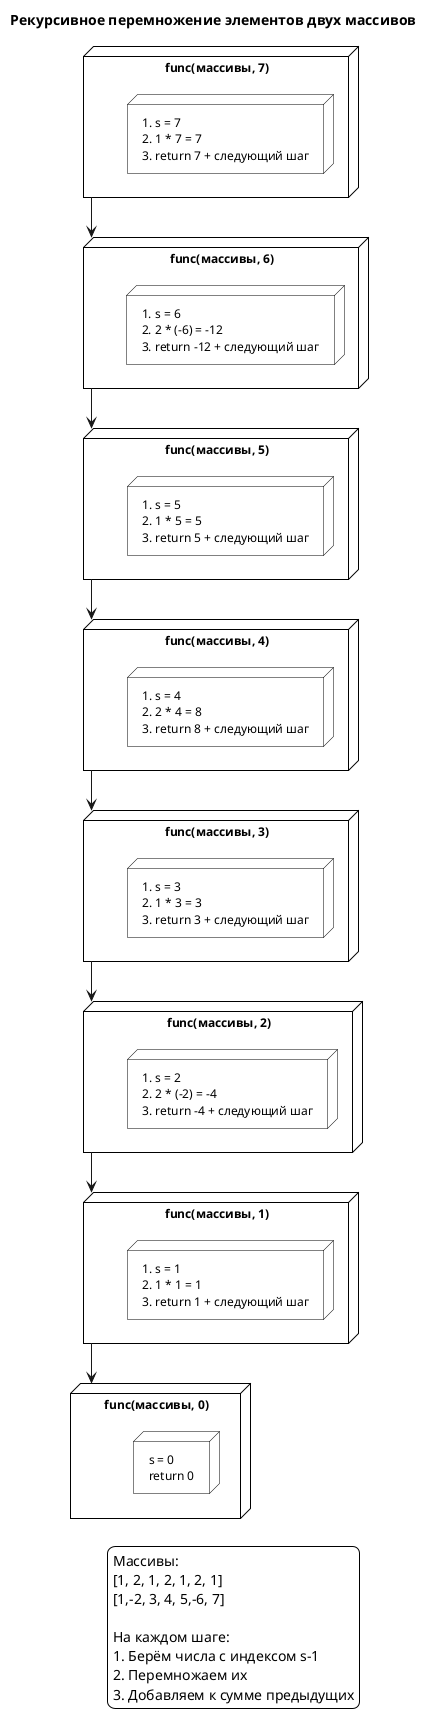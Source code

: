 @startuml
title Рекурсивное перемножение элементов двух массивов
skinparam backgroundColor white
skinparam node {
    BackgroundColor white
    BorderColor black
    FontSize 12
}

node "func(массивы, 7)" as call1 {
    node "1. s = 7\n2. 1 * 7 = 7\n3. return 7 + следующий шаг" as step1
}

node "func(массивы, 6)" as call2 {
    node "1. s = 6\n2. 2 * (-6) = -12\n3. return -12 + следующий шаг" as step2
}

node "func(массивы, 5)" as call3 {
    node "1. s = 5\n2. 1 * 5 = 5\n3. return 5 + следующий шаг" as step3
}

node "func(массивы, 4)" as call4 {
    node "1. s = 4\n2. 2 * 4 = 8\n3. return 8 + следующий шаг" as step4
}

node "func(массивы, 3)" as call5 {
    node "1. s = 3\n2. 1 * 3 = 3\n3. return 3 + следующий шаг" as step5
}

node "func(массивы, 2)" as call6 {
    node "1. s = 2\n2. 2 * (-2) = -4\n3. return -4 + следующий шаг" as step6
}

node "func(массивы, 1)" as call7 {
    node "1. s = 1\n2. 1 * 1 = 1\n3. return 1 + следующий шаг" as step7
}

node "func(массивы, 0)" as call8 {
    node "s = 0\nreturn 0" as step8
}

call1 -down-> call2
call2 -down-> call3
call3 -down-> call4
call4 -down-> call5
call5 -down-> call6
call6 -down-> call7
call7 -down-> call8

legend right
    Массивы:
    [1, 2, 1, 2, 1, 2, 1]
    [1,-2, 3, 4, 5,-6, 7]
    
    На каждом шаге:
    1. Берём числа с индексом s-1
    2. Перемножаем их
    3. Добавляем к сумме предыдущих
end legend

@enduml
